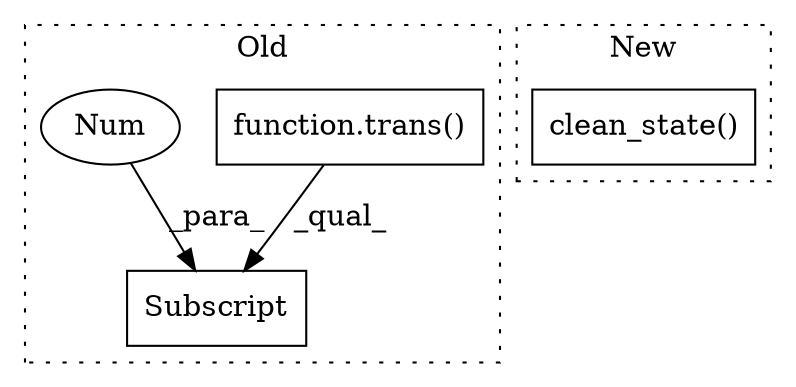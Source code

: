 digraph G {
subgraph cluster0 {
1 [label="function.trans()" a="75" s="19920,19940" l="6,1" shape="box"];
3 [label="Subscript" a="63" s="19920,0" l="24,0" shape="box"];
4 [label="Num" a="76" s="19942" l="1" shape="ellipse"];
label = "Old";
style="dotted";
}
subgraph cluster1 {
2 [label="clean_state()" a="75" s="13544" l="21" shape="box"];
label = "New";
style="dotted";
}
1 -> 3 [label="_qual_"];
4 -> 3 [label="_para_"];
}